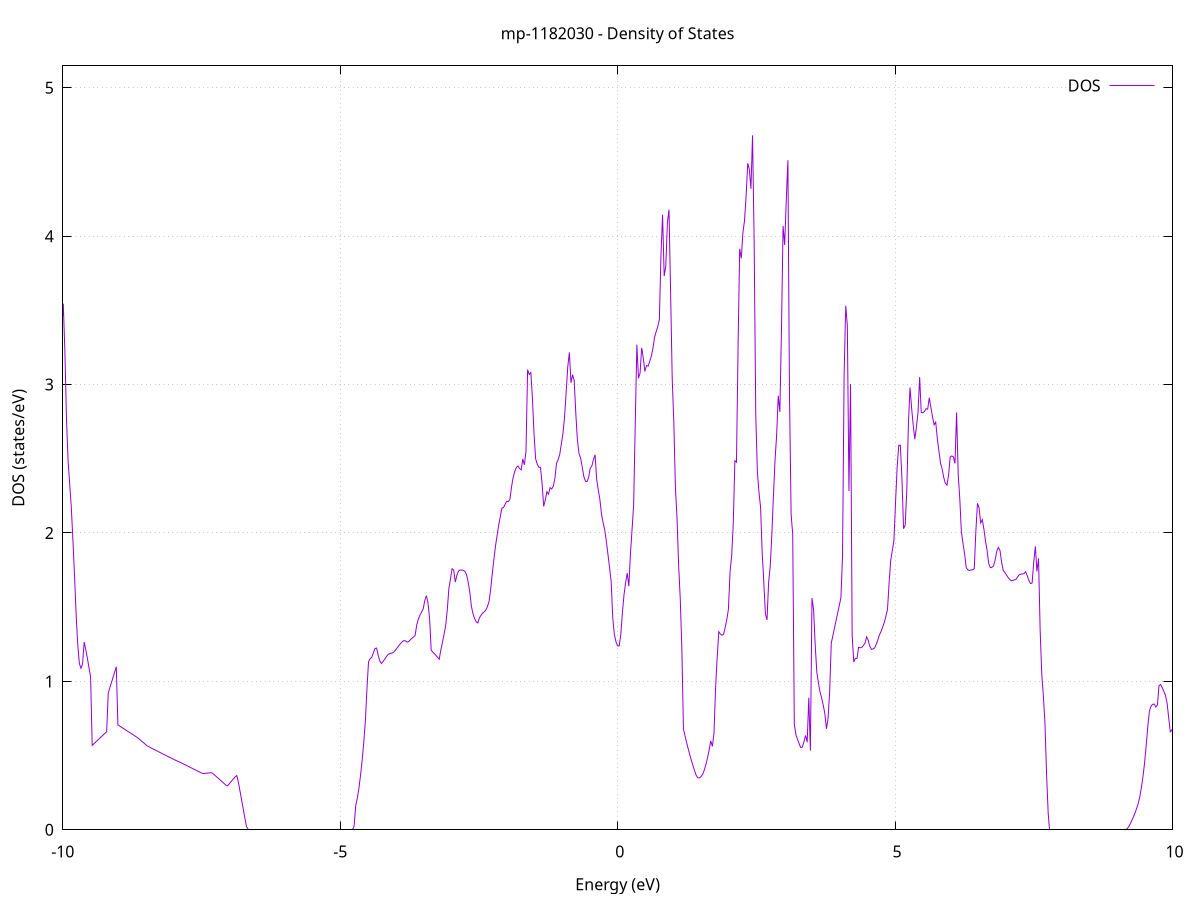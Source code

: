 set title 'mp-1182030 - Density of States'
set xlabel 'Energy (eV)'
set ylabel 'DOS (states/eV)'
set grid
set xrange [-10:10]
set yrange [0:5.148]
set xzeroaxis lt -1
set terminal png size 800,600
set output 'mp-1182030_dos_gnuplot.png'
plot '-' using 1:2 with lines title 'DOS'
-18.186200 0.000000
-18.157200 0.000000
-18.128300 0.000000
-18.099300 0.000000
-18.070400 0.000000
-18.041400 0.000000
-18.012400 0.000000
-17.983500 0.000000
-17.954500 0.000000
-17.925600 0.000000
-17.896600 0.000000
-17.867700 0.000000
-17.838700 0.000000
-17.809700 0.000000
-17.780800 0.000000
-17.751800 0.000000
-17.722900 0.000000
-17.693900 0.000000
-17.665000 0.000000
-17.636000 0.000000
-17.607000 0.000000
-17.578100 0.000000
-17.549100 0.000000
-17.520200 0.000000
-17.491200 0.000000
-17.462300 0.000000
-17.433300 0.000000
-17.404300 0.000000
-17.375400 0.000000
-17.346400 0.000000
-17.317500 0.000000
-17.288500 0.000000
-17.259600 0.000000
-17.230600 0.000000
-17.201600 0.000000
-17.172700 0.000000
-17.143700 0.000000
-17.114800 0.000000
-17.085800 0.000000
-17.056900 0.000000
-17.027900 0.000000
-16.998900 0.000000
-16.970000 0.000000
-16.941000 0.000000
-16.912100 0.000000
-16.883100 0.000000
-16.854200 0.000000
-16.825200 0.000000
-16.796200 0.000000
-16.767300 0.000000
-16.738300 0.000000
-16.709400 0.000000
-16.680400 0.000000
-16.651500 0.000000
-16.622500 0.000000
-16.593500 0.000000
-16.564600 0.000000
-16.535600 0.000000
-16.506700 0.000000
-16.477700 0.000000
-16.448800 0.000000
-16.419800 0.000000
-16.390800 0.000000
-16.361900 0.000000
-16.332900 0.000000
-16.304000 0.000000
-16.275000 0.000000
-16.246100 0.000000
-16.217100 0.000000
-16.188100 0.000000
-16.159200 0.000000
-16.130200 0.000000
-16.101300 0.000000
-16.072300 0.000000
-16.043400 0.000000
-16.014400 0.000000
-15.985400 0.000000
-15.956500 0.000000
-15.927500 0.000000
-15.898600 0.000000
-15.869600 0.000000
-15.840700 0.000000
-15.811700 0.000000
-15.782700 0.000000
-15.753800 0.000000
-15.724800 0.000000
-15.695900 0.000000
-15.666900 0.000000
-15.638000 0.000000
-15.609000 0.000000
-15.580000 0.000000
-15.551100 0.001100
-15.522100 0.118100
-15.493200 0.317700
-15.464200 0.408500
-15.435300 0.462600
-15.406300 0.546600
-15.377300 0.646700
-15.348400 0.767000
-15.319400 0.913800
-15.290500 1.041900
-15.261500 1.033700
-15.232600 1.001000
-15.203600 1.021900
-15.174600 1.044500
-15.145700 1.058400
-15.116700 1.053900
-15.087800 1.046100
-15.058800 1.047800
-15.029900 1.049300
-15.000900 1.054100
-14.971900 1.059000
-14.943000 1.063100
-14.914000 1.066500
-14.885100 1.066400
-14.856100 1.059200
-14.827200 1.060700
-14.798200 1.070100
-14.769200 1.080400
-14.740300 1.090200
-14.711300 1.092700
-14.682400 1.095000
-14.653400 1.098900
-14.624500 1.102700
-14.595500 1.105900
-14.566500 1.107500
-14.537600 1.105100
-14.508600 1.103500
-14.479700 1.108200
-14.450700 1.114800
-14.421800 1.122600
-14.392800 1.130900
-14.363800 1.139600
-14.334900 1.149100
-14.305900 1.457400
-14.277000 1.517400
-14.248000 1.445100
-14.219100 1.435000
-14.190100 1.438800
-14.161100 1.459200
-14.132200 1.565300
-14.103200 1.306200
-14.074300 1.106800
-14.045300 1.043100
-14.016400 0.981400
-13.987400 0.921800
-13.958400 0.845400
-13.929500 0.808900
-13.900500 0.770200
-13.871600 0.736400
-13.842600 0.758100
-13.813700 1.172000
-13.784700 1.179200
-13.755700 1.224800
-13.726800 1.325600
-13.697800 1.481700
-13.668900 1.739500
-13.639900 1.491900
-13.611000 1.514600
-13.582000 1.535800
-13.553000 1.551200
-13.524100 1.539200
-13.495100 1.581600
-13.466200 1.616700
-13.437200 1.654900
-13.408300 1.750000
-13.379300 1.729900
-13.350300 1.758700
-13.321400 2.142200
-13.292400 2.328500
-13.263500 2.337400
-13.234500 2.143800
-13.205600 2.199600
-13.176600 2.296600
-13.147600 2.245400
-13.118700 1.784900
-13.089700 1.691800
-13.060800 1.620400
-13.031800 1.568900
-13.002900 1.397600
-12.973900 1.339500
-12.944900 1.281300
-12.916000 1.223000
-12.887000 1.193300
-12.858100 1.216400
-12.829100 1.265500
-12.800200 1.316300
-12.771200 1.377200
-12.742200 1.247300
-12.713300 1.188300
-12.684300 1.129200
-12.655400 1.070000
-12.626400 1.010800
-12.597500 0.967100
-12.568500 0.982500
-12.539500 1.059800
-12.510600 1.118400
-12.481600 1.237600
-12.452700 1.133400
-12.423700 1.029200
-12.394800 0.925000
-12.365800 0.833800
-12.336800 1.278500
-12.307900 0.986300
-12.278900 0.252600
-12.250000 0.000000
-12.221000 0.000000
-12.192100 0.000000
-12.163100 0.000000
-12.134100 0.000000
-12.105200 0.000000
-12.076200 0.000000
-12.047300 0.000000
-12.018300 0.000000
-11.989400 0.000000
-11.960400 0.000000
-11.931400 0.000000
-11.902500 0.000000
-11.873500 0.000000
-11.844600 0.000000
-11.815600 0.000000
-11.786700 0.000000
-11.757700 0.000000
-11.728700 0.000000
-11.699800 0.000000
-11.670800 0.000000
-11.641900 0.000000
-11.612900 0.000000
-11.584000 0.000000
-11.555000 0.000000
-11.526000 0.000000
-11.497100 0.000000
-11.468100 0.000000
-11.439200 0.000000
-11.410200 0.000000
-11.381300 0.000000
-11.352300 0.000000
-11.323300 0.000000
-11.294400 0.000000
-11.265400 0.000000
-11.236500 0.000000
-11.207500 0.215400
-11.178600 0.259600
-11.149600 0.340700
-11.120600 0.462600
-11.091700 0.913700
-11.062700 0.756200
-11.033800 0.964000
-11.004800 1.063400
-10.975900 1.008600
-10.946900 1.044600
-10.917900 1.119000
-10.889000 0.930100
-10.860000 0.973400
-10.831100 1.016700
-10.802100 1.060000
-10.773200 1.215400
-10.744200 1.232800
-10.715200 1.256300
-10.686300 1.347900
-10.657300 1.261800
-10.628400 1.233000
-10.599400 1.245200
-10.570500 1.263900
-10.541500 1.288000
-10.512500 1.314400
-10.483600 1.339200
-10.454600 1.396800
-10.425700 1.459900
-10.396700 1.512600
-10.367800 1.574400
-10.338800 1.609900
-10.309800 1.640400
-10.280900 1.679700
-10.251900 1.725600
-10.223000 1.780400
-10.194000 1.838400
-10.165100 1.893900
-10.136100 1.950100
-10.107100 2.161800
-10.078200 2.492300
-10.049200 2.901200
-10.020300 3.270600
-9.991300 3.546100
-9.962400 3.226000
-9.933400 2.767400
-9.904400 2.485200
-9.875500 2.327700
-9.846500 2.172200
-9.817600 1.951300
-9.788600 1.714200
-9.759700 1.451000
-9.730700 1.248500
-9.701700 1.121200
-9.672800 1.088400
-9.643800 1.117700
-9.614900 1.265200
-9.585900 1.215700
-9.557000 1.156000
-9.528000 1.092500
-9.499000 1.028900
-9.470100 0.569000
-9.441100 0.579100
-9.412200 0.589300
-9.383200 0.599500
-9.354300 0.609700
-9.325300 0.619800
-9.296300 0.630000
-9.267400 0.640200
-9.238400 0.650400
-9.209500 0.660500
-9.180500 0.921300
-9.151600 0.957000
-9.122600 0.992700
-9.093600 1.028400
-9.064700 1.063500
-9.035700 1.098300
-9.006800 0.706800
-8.977800 0.699800
-8.948900 0.692800
-8.919900 0.685700
-8.890900 0.678700
-8.862000 0.671700
-8.833000 0.664600
-8.804100 0.657600
-8.775100 0.650600
-8.746200 0.643500
-8.717200 0.636500
-8.688200 0.629500
-8.659300 0.622400
-8.630300 0.614200
-8.601400 0.604900
-8.572400 0.595600
-8.543500 0.586300
-8.514500 0.577000
-8.485500 0.567400
-8.456600 0.560700
-8.427600 0.555200
-8.398700 0.549700
-8.369700 0.544100
-8.340800 0.538600
-8.311800 0.533100
-8.282800 0.527600
-8.253900 0.522100
-8.224900 0.516600
-8.196000 0.511100
-8.167000 0.505600
-8.138100 0.500100
-8.109100 0.494600
-8.080100 0.489100
-8.051200 0.483600
-8.022200 0.478400
-7.993300 0.473200
-7.964300 0.468000
-7.935400 0.462900
-7.906400 0.458200
-7.877400 0.453500
-7.848500 0.448100
-7.819500 0.442600
-7.790600 0.437200
-7.761600 0.431800
-7.732700 0.426300
-7.703700 0.420900
-7.674700 0.415400
-7.645800 0.410000
-7.616800 0.404500
-7.587900 0.399100
-7.558900 0.393600
-7.530000 0.388200
-7.501000 0.382800
-7.472000 0.378800
-7.443100 0.379900
-7.414100 0.381000
-7.385200 0.382200
-7.356200 0.383300
-7.327300 0.384400
-7.298300 0.380400
-7.269300 0.370800
-7.240400 0.361100
-7.211400 0.351500
-7.182500 0.341900
-7.153500 0.332200
-7.124600 0.322600
-7.095600 0.312900
-7.066600 0.303300
-7.037700 0.295600
-7.008700 0.305500
-6.979800 0.318400
-6.950800 0.331300
-6.921900 0.344200
-6.892900 0.357100
-6.863900 0.365600
-6.835000 0.319900
-6.806000 0.260200
-6.777100 0.200500
-6.748100 0.140800
-6.719200 0.081100
-6.690200 0.021300
-6.661200 0.000000
-6.632300 0.000000
-6.603300 0.000000
-6.574400 0.000000
-6.545400 0.000000
-6.516500 0.000000
-6.487500 0.000000
-6.458500 0.000000
-6.429600 0.000000
-6.400600 0.000000
-6.371700 0.000000
-6.342700 0.000000
-6.313800 0.000000
-6.284800 0.000000
-6.255800 0.000000
-6.226900 0.000000
-6.197900 0.000000
-6.169000 0.000000
-6.140000 0.000000
-6.111100 0.000000
-6.082100 0.000000
-6.053100 0.000000
-6.024200 0.000000
-5.995200 0.000000
-5.966300 0.000000
-5.937300 0.000000
-5.908400 0.000000
-5.879400 0.000000
-5.850400 0.000000
-5.821500 0.000000
-5.792500 0.000000
-5.763600 0.000000
-5.734600 0.000000
-5.705700 0.000000
-5.676700 0.000000
-5.647700 0.000000
-5.618800 0.000000
-5.589800 0.000000
-5.560900 0.000000
-5.531900 0.000000
-5.503000 0.000000
-5.474000 0.000000
-5.445000 0.000000
-5.416100 0.000000
-5.387100 0.000000
-5.358200 0.000000
-5.329200 0.000000
-5.300300 0.000000
-5.271300 0.000000
-5.242300 0.000000
-5.213400 0.000000
-5.184400 0.000000
-5.155500 0.000000
-5.126500 0.000000
-5.097600 0.000000
-5.068600 0.000000
-5.039600 0.000000
-5.010700 0.000000
-4.981700 0.000000
-4.952800 0.000000
-4.923800 0.000000
-4.894900 0.000000
-4.865900 0.000000
-4.836900 0.000000
-4.808000 0.000000
-4.779000 0.000000
-4.750100 0.023200
-4.721100 0.160700
-4.692200 0.212200
-4.663200 0.279400
-4.634200 0.366700
-4.605300 0.465100
-4.576300 0.586700
-4.547400 0.729700
-4.518400 0.949400
-4.489500 1.132100
-4.460500 1.154100
-4.431500 1.162400
-4.402600 1.193000
-4.373600 1.221700
-4.344700 1.224600
-4.315700 1.176100
-4.286800 1.138500
-4.257800 1.120400
-4.228800 1.133500
-4.199900 1.148200
-4.170900 1.165000
-4.142000 1.179800
-4.113000 1.186500
-4.084100 1.190400
-4.055100 1.192100
-4.026100 1.201000
-3.997200 1.214800
-3.968200 1.228800
-3.939300 1.242700
-3.910300 1.256100
-3.881400 1.267300
-3.852400 1.274900
-3.823400 1.273400
-3.794500 1.264500
-3.765500 1.268700
-3.736600 1.280900
-3.707600 1.289900
-3.678700 1.300000
-3.649700 1.310200
-3.620700 1.381300
-3.591800 1.420300
-3.562800 1.447200
-3.533900 1.467100
-3.504900 1.488600
-3.476000 1.544100
-3.447000 1.577700
-3.418000 1.528400
-3.389100 1.423200
-3.360100 1.210000
-3.331200 1.197700
-3.302200 1.186000
-3.273300 1.174500
-3.244300 1.162400
-3.215300 1.149600
-3.186400 1.212600
-3.157400 1.263400
-3.128500 1.316600
-3.099500 1.376700
-3.070600 1.480700
-3.041600 1.627000
-3.012600 1.690600
-2.983700 1.759400
-2.954700 1.749900
-2.925800 1.668600
-2.896800 1.716500
-2.867900 1.742600
-2.838900 1.750800
-2.809900 1.750500
-2.781000 1.747600
-2.752000 1.742000
-2.723100 1.718800
-2.694100 1.670500
-2.665200 1.602700
-2.636200 1.506900
-2.607200 1.456300
-2.578300 1.423900
-2.549300 1.401400
-2.520400 1.393700
-2.491400 1.427800
-2.462500 1.445500
-2.433500 1.459900
-2.404500 1.468200
-2.375600 1.480900
-2.346600 1.504000
-2.317700 1.537800
-2.288700 1.620600
-2.259800 1.724200
-2.230800 1.821200
-2.201800 1.910900
-2.172900 1.982900
-2.143900 2.053500
-2.115000 2.110200
-2.086000 2.167800
-2.057100 2.171000
-2.028100 2.194600
-1.999100 2.213500
-1.970200 2.211400
-1.941200 2.228000
-1.912300 2.311300
-1.883300 2.374300
-1.854400 2.415300
-1.825400 2.441500
-1.796400 2.451400
-1.767500 2.434400
-1.738500 2.425700
-1.709600 2.499200
-1.680600 2.459500
-1.651700 2.552400
-1.622700 3.100900
-1.593700 3.068400
-1.564800 3.081300
-1.535800 2.909600
-1.506900 2.667500
-1.477900 2.499500
-1.449000 2.463200
-1.420000 2.443000
-1.391000 2.442900
-1.362100 2.335800
-1.333100 2.178900
-1.304200 2.221600
-1.275200 2.278200
-1.246300 2.262000
-1.217300 2.305600
-1.188300 2.296800
-1.159400 2.316200
-1.130400 2.368900
-1.101500 2.469700
-1.072500 2.494800
-1.043600 2.529600
-1.014600 2.600300
-0.985600 2.671400
-0.956700 2.783100
-0.927700 2.950500
-0.898800 3.120800
-0.869800 3.217400
-0.840900 3.012200
-0.811900 3.066600
-0.782900 3.026300
-0.754000 2.807000
-0.725000 2.623600
-0.696100 2.535900
-0.667100 2.504800
-0.638200 2.445500
-0.609200 2.380100
-0.580200 2.348300
-0.551300 2.347000
-0.522300 2.375500
-0.493400 2.437400
-0.464400 2.451900
-0.435500 2.495700
-0.406500 2.527100
-0.377500 2.359700
-0.348600 2.288800
-0.319600 2.224400
-0.290700 2.126800
-0.261700 2.069300
-0.232800 2.020500
-0.203800 1.944800
-0.174800 1.856700
-0.145900 1.767100
-0.116900 1.672500
-0.088000 1.427000
-0.059000 1.315600
-0.030100 1.267100
-0.001100 1.240200
0.027900 1.238800
0.056800 1.315500
0.085800 1.464000
0.114700 1.582900
0.143700 1.665800
0.172600 1.729600
0.201600 1.641200
0.230600 1.859500
0.259500 2.021800
0.288500 2.190000
0.317400 2.741800
0.346400 3.269000
0.375300 3.042800
0.404300 3.078500
0.433300 3.248700
0.462200 3.179300
0.491200 3.089000
0.520100 3.128300
0.549100 3.124900
0.578000 3.156600
0.607000 3.191700
0.636000 3.244700
0.664900 3.317400
0.693900 3.356100
0.722800 3.390500
0.751800 3.439500
0.780700 3.868200
0.809700 4.144900
0.838700 3.731000
0.867600 3.798100
0.896600 4.089900
0.925500 4.178900
0.954500 3.619700
0.983400 3.042800
1.012400 2.746500
1.041400 2.303700
1.070300 2.102000
1.099300 1.780800
1.128200 1.559400
1.157200 1.222700
1.186100 0.678900
1.215100 0.631600
1.244100 0.586600
1.273000 0.543900
1.302000 0.503400
1.330900 0.465200
1.359900 0.429300
1.388800 0.395700
1.417800 0.365000
1.446800 0.350300
1.475700 0.349500
1.504700 0.358900
1.533600 0.375300
1.562600 0.403700
1.591500 0.441100
1.620500 0.486400
1.649500 0.537600
1.678400 0.599400
1.707400 0.562100
1.736300 0.649700
1.765300 0.958900
1.794200 1.164200
1.823200 1.334800
1.852200 1.319000
1.881100 1.310800
1.910100 1.318000
1.939000 1.365500
1.968000 1.418600
1.996900 1.488100
2.025900 1.738200
2.054900 1.846400
2.083800 2.065700
2.112800 2.487000
2.141700 2.477700
2.170700 3.266000
2.199600 3.915500
2.228600 3.850900
2.257600 4.024200
2.286500 4.105000
2.315500 4.270500
2.344400 4.492200
2.373400 4.450200
2.402300 4.319300
2.431300 4.680000
2.460300 3.958500
2.489200 2.796400
2.518200 2.414500
2.547100 2.273800
2.576100 2.173500
2.605000 1.869000
2.634000 1.668900
2.663000 1.455000
2.691900 1.414400
2.720900 1.666000
2.749800 1.774400
2.778800 1.987800
2.807700 2.248500
2.836700 2.491400
2.865700 2.661000
2.894600 2.924900
2.923600 2.815100
2.952500 3.367300
2.981500 4.069600
3.010400 3.941300
3.039400 4.246400
3.068400 4.512000
3.097300 2.928700
3.126300 2.125800
3.155200 1.992100
3.184200 0.710700
3.213100 0.640400
3.242100 0.610000
3.271100 0.579600
3.300000 0.553800
3.329000 0.557700
3.357900 0.593700
3.386900 0.635800
3.415800 0.590200
3.444800 0.889600
3.473800 0.533600
3.502700 1.561400
3.531700 1.482500
3.560600 1.244600
3.589600 1.062100
3.618500 0.990200
3.647500 0.928600
3.676500 0.888000
3.705400 0.840300
3.734400 0.782500
3.763300 0.680400
3.792300 0.749800
3.821200 0.933200
3.850200 1.257300
3.879200 1.308400
3.908100 1.359500
3.937100 1.410500
3.966000 1.461500
3.995000 1.512600
4.023900 1.563600
4.052900 1.843300
4.081900 3.073100
4.110800 3.531400
4.139800 3.397400
4.168700 2.283100
4.197700 3.004500
4.226600 1.309000
4.255600 1.130400
4.284600 1.154100
4.313500 1.155000
4.342500 1.229500
4.371400 1.226600
4.400400 1.229900
4.429300 1.241600
4.458300 1.257800
4.487300 1.299900
4.516200 1.276900
4.545200 1.235900
4.574100 1.216200
4.603100 1.218400
4.632000 1.226100
4.661000 1.250600
4.690000 1.280200
4.718900 1.314000
4.747900 1.337000
4.776800 1.366000
4.805800 1.397500
4.834700 1.439000
4.863700 1.485400
4.892700 1.664600
4.921600 1.815700
4.950600 1.882100
4.979500 1.952200
5.008500 2.206500
5.037400 2.443000
5.066400 2.591800
5.095400 2.591400
5.124300 2.361000
5.153300 2.028800
5.182200 2.053000
5.211200 2.285500
5.240100 2.732300
5.269100 2.980300
5.298100 2.842900
5.327000 2.725700
5.356000 2.631800
5.384900 2.714800
5.413900 2.813500
5.442800 3.050700
5.471800 2.812400
5.500800 2.810500
5.529700 2.818300
5.558700 2.837800
5.587600 2.834400
5.616600 2.911400
5.645500 2.847200
5.674500 2.782800
5.703500 2.729100
5.732400 2.747200
5.761400 2.637000
5.790300 2.551300
5.819300 2.470800
5.848200 2.432100
5.877200 2.374100
5.906200 2.334700
5.935100 2.322700
5.964100 2.388600
5.993000 2.512400
6.022000 2.519100
6.050900 2.513500
6.079900 2.468500
6.108900 2.812700
6.137800 2.394100
6.166800 2.227400
6.195700 2.004200
6.224700 1.929100
6.253600 1.857400
6.282600 1.766200
6.311600 1.752000
6.340500 1.747400
6.369500 1.750900
6.398400 1.752700
6.427400 1.758500
6.456300 2.014800
6.485300 2.200400
6.514300 2.169200
6.543200 2.067800
6.572200 2.090000
6.601100 2.025900
6.630100 1.945700
6.659000 1.880700
6.688000 1.793400
6.717000 1.766000
6.745900 1.769100
6.774900 1.778100
6.803800 1.819100
6.832800 1.877100
6.861700 1.903200
6.890700 1.882700
6.919700 1.803400
6.948600 1.748200
6.977600 1.734500
7.006500 1.717500
7.035500 1.701000
7.064400 1.687700
7.093400 1.678600
7.122400 1.680800
7.151300 1.684300
7.180300 1.687600
7.209200 1.704300
7.238200 1.718900
7.267100 1.723000
7.296100 1.723800
7.325100 1.727300
7.354000 1.739300
7.383000 1.710800
7.411900 1.680400
7.440900 1.659100
7.469800 1.662800
7.498800 1.802000
7.527800 1.910400
7.556700 1.741200
7.585700 1.829200
7.614600 1.345500
7.643600 1.048800
7.672500 0.901500
7.701500 0.720300
7.730500 0.373900
7.759400 0.112800
7.788400 0.000000
7.817300 0.000000
7.846300 0.000000
7.875200 0.000000
7.904200 0.000000
7.933200 0.000000
7.962100 0.000000
7.991100 0.000000
8.020000 0.000000
8.049000 0.000000
8.077900 0.000000
8.106900 0.000000
8.135900 0.000000
8.164800 0.000000
8.193800 0.000000
8.222700 0.000000
8.251700 0.000000
8.280600 0.000000
8.309600 0.000000
8.338600 0.000000
8.367500 0.000000
8.396500 0.000000
8.425400 0.000000
8.454400 0.000000
8.483300 0.000000
8.512300 0.000000
8.541300 0.000000
8.570200 0.000000
8.599200 0.000000
8.628100 0.000000
8.657100 0.000000
8.686000 0.000000
8.715000 0.000000
8.744000 0.000000
8.772900 0.000000
8.801900 0.000000
8.830800 0.000000
8.859800 0.000000
8.888700 0.000000
8.917700 0.000000
8.946700 0.000000
8.975600 0.000000
9.004600 0.000000
9.033500 0.000000
9.062500 0.000000
9.091400 0.000000
9.120400 0.000000
9.149400 0.000300
9.178300 0.005900
9.207300 0.018600
9.236200 0.038200
9.265200 0.060800
9.294100 0.085000
9.323100 0.112100
9.352100 0.142100
9.381000 0.175600
9.410000 0.220400
9.438900 0.283400
9.467900 0.358300
9.496800 0.451400
9.525800 0.569000
9.554800 0.696900
9.583700 0.798600
9.612700 0.833400
9.641600 0.845700
9.670600 0.846800
9.699500 0.827100
9.728500 0.840800
9.757500 0.972900
9.786400 0.978800
9.815400 0.957500
9.844300 0.932400
9.873300 0.905600
9.902200 0.854700
9.931200 0.755700
9.960200 0.660200
9.989100 0.672100
10.018100 0.691400
10.047000 0.719100
10.076000 0.746500
10.104900 0.790400
10.133900 0.919400
10.162900 0.934700
10.191800 0.937200
10.220800 0.924800
10.249700 0.902200
10.278700 0.880800
10.307600 0.801100
10.336600 0.800300
10.365600 0.799600
10.394500 0.799200
10.423500 0.794100
10.452400 0.784700
10.481400 0.788300
10.510300 0.791400
10.539300 0.795800
10.568300 0.800700
10.597200 0.813000
10.626200 0.830800
10.655100 0.851900
10.684100 0.875800
10.713000 0.904400
10.742000 0.931400
10.771000 0.954200
10.799900 0.972700
10.828900 0.983400
10.857800 1.007100
10.886800 1.034000
10.915700 1.041900
10.944700 1.044800
10.973700 1.045900
11.002600 1.049700
11.031600 1.057800
11.060500 1.070400
11.089500 1.087500
11.118400 1.110400
11.147400 1.140900
11.176400 1.178100
11.205300 1.228200
11.234300 1.299800
11.263200 1.427200
11.292200 1.521600
11.321100 1.524800
11.350100 1.601200
11.379100 1.678000
11.408000 1.745700
11.437000 1.881800
11.465900 1.654600
11.494900 1.621500
11.523800 1.697700
11.552800 1.700800
11.581800 1.746200
11.610700 1.800000
11.639700 1.920100
11.668600 1.928800
11.697600 1.918000
11.726500 2.047500
11.755500 2.327700
11.784500 2.455100
11.813400 3.430400
11.842400 3.010200
11.871300 2.971600
11.900300 2.877600
11.929200 2.828000
11.958200 2.780800
11.987200 2.745200
12.016100 2.915200
12.045100 3.111700
12.074000 3.417900
12.103000 3.998800
12.131900 4.200500
12.160900 3.897400
12.189900 3.162200
12.218800 2.789200
12.247800 2.516500
12.276700 2.332000
12.305700 2.118700
12.334600 2.071200
12.363600 2.068300
12.392600 2.200500
12.421500 2.362300
12.450500 2.425300
12.479400 2.398400
12.508400 2.862000
12.537300 2.027800
12.566300 2.052900
12.595300 2.142600
12.624200 2.239000
12.653200 2.796400
12.682100 3.476900
12.711100 3.531200
12.740000 3.399500
12.769000 3.094900
12.798000 2.740600
12.826900 2.496300
12.855900 2.279800
12.884800 2.068100
12.913800 2.066800
12.942700 2.175300
12.971700 2.430600
13.000700 2.704400
13.029600 2.686900
13.058600 2.781900
13.087500 2.969500
13.116500 2.621200
13.145400 2.262400
13.174400 2.126100
13.203400 1.880600
13.232300 1.823000
13.261300 1.770400
13.290200 1.746800
13.319200 1.720300
13.348100 1.693800
13.377100 1.672000
13.406100 1.655400
13.435000 1.639100
13.464000 1.612300
13.492900 1.645100
13.521900 1.634300
13.550800 1.623200
13.579800 1.515800
13.608800 1.555900
13.637700 1.606200
13.666700 1.625900
13.695600 1.675700
13.724600 1.687900
13.753500 1.627000
13.782500 1.706800
13.811500 1.773300
13.840400 1.757700
13.869400 1.721000
13.898300 1.680400
13.927300 1.641200
13.956200 1.598300
13.985200 1.470500
14.014200 1.264800
14.043100 1.216100
14.072100 1.114500
14.101000 0.981800
14.130000 0.788000
14.158900 0.643400
14.187900 0.525100
14.216900 0.431200
14.245800 0.361100
14.274800 0.379100
14.303700 0.380500
14.332700 0.370800
14.361600 0.351700
14.390600 0.329500
14.419600 0.308800
14.448500 0.312100
14.477500 0.347800
14.506400 0.373600
14.535400 0.411200
14.564300 0.450900
14.593300 0.491200
14.622300 0.543800
14.651200 0.600100
14.680200 0.656000
14.709100 0.763500
14.738100 0.883600
14.767000 1.039100
14.796000 1.269700
14.825000 1.511000
14.853900 1.852800
14.882900 2.136900
14.911800 2.361700
14.940800 2.558300
14.969700 2.638300
14.998700 2.516900
15.027700 2.382900
15.056600 2.054200
15.085600 1.796300
15.114500 1.635900
15.143500 1.562500
15.172400 1.516000
15.201400 1.506900
15.230400 1.520900
15.259300 1.546900
15.288300 1.622600
15.317200 1.768600
15.346200 1.764900
15.375100 1.792500
15.404100 1.835400
15.433100 1.895400
15.462000 1.957600
15.491000 2.052300
15.519900 2.194600
15.548900 2.303100
15.577800 2.390900
15.606800 2.445200
15.635800 2.443300
15.664700 2.388500
15.693700 2.289700
15.722600 2.153100
15.751600 1.938500
15.780500 1.782600
15.809500 1.717600
15.838500 1.661800
15.867400 1.604200
15.896400 1.582600
15.925300 1.599000
15.954300 1.631500
15.983200 1.678100
16.012200 1.830100
16.041200 2.000000
16.070100 2.100600
16.099100 2.397500
16.128000 2.603800
16.157000 2.396200
16.185900 2.422300
16.214900 2.443600
16.243900 2.495300
16.272800 2.577500
16.301800 2.674500
16.330700 2.797500
16.359700 2.940900
16.388600 3.054500
16.417600 3.192900
16.446600 3.297500
16.475500 3.409000
16.504500 3.344700
16.533400 3.210500
16.562400 3.105600
16.591300 2.858000
16.620300 2.855800
16.649300 2.774900
16.678200 2.725000
16.707200 2.815300
16.736100 3.148200
16.765100 3.450300
16.794000 3.643300
16.823000 3.703500
16.852000 3.813600
16.880900 3.942600
16.909900 4.017800
16.938800 4.081500
16.967800 4.039200
16.996700 3.762800
17.025700 3.601100
17.054700 3.549100
17.083600 3.502700
17.112600 3.530700
17.141500 3.634400
17.170500 3.436300
17.199400 3.230600
17.228400 3.535900
17.257400 3.155300
17.286300 3.897800
17.315300 2.904200
17.344200 2.796800
17.373200 2.689900
17.402100 2.494500
17.431100 2.357600
17.460100 2.265800
17.489000 2.175300
17.518000 2.081700
17.546900 2.035400
17.575900 2.044700
17.604800 2.067800
17.633800 2.095600
17.662800 1.851200
17.691700 1.729700
17.720700 1.762700
17.749600 1.819800
17.778600 2.820000
17.807500 2.170600
17.836500 1.802800
17.865500 1.800100
17.894400 1.785500
17.923400 1.770200
17.952300 1.784800
17.981300 1.792900
18.010200 1.808300
18.039200 1.852400
18.068200 1.890000
18.097100 1.884600
18.126100 1.887200
18.155000 1.939600
18.184000 1.960700
18.212900 1.915500
18.241900 1.849100
18.270900 1.803200
18.299800 1.816300
18.328800 1.830900
18.357700 1.845000
18.386700 1.855100
18.415600 2.111700
18.444600 2.067700
18.473600 1.822700
18.502500 1.713500
18.531500 1.625700
18.560400 1.580300
18.589400 2.526400
18.618300 2.597600
18.647300 2.973600
18.676300 2.739100
18.705200 2.634100
18.734200 2.617900
18.763100 2.512100
18.792100 2.357400
18.821000 2.210200
18.850000 2.144600
18.879000 2.126400
18.907900 2.041400
18.936900 1.991600
18.965800 2.081200
18.994800 1.863000
19.023700 1.789000
19.052700 1.737700
19.081700 1.722800
19.110600 1.709600
19.139600 1.693800
19.168500 1.704300
19.197500 1.728100
19.226400 1.750900
19.255400 1.792300
19.284400 1.846300
19.313300 1.906700
19.342300 2.022200
19.371200 2.183000
19.400200 2.458200
19.429100 2.709500
19.458100 2.912500
19.487100 3.070700
19.516000 2.912600
19.545000 2.443900
19.573900 2.190100
19.602900 2.031700
19.631800 2.027300
19.660800 1.955900
19.689800 1.772500
19.718700 1.718600
19.747700 1.668700
19.776600 1.645700
19.805600 1.646000
19.834500 1.618900
19.863500 1.605300
19.892500 1.601700
19.921400 1.612500
19.950400 1.632700
19.979300 1.735500
20.008300 1.800600
20.037200 1.886200
20.066200 1.929300
20.095200 1.968000
20.124100 2.000500
20.153100 1.993800
20.182000 2.033700
20.211000 2.107700
20.239900 2.278200
20.268900 2.436700
20.297900 2.473900
20.326800 2.449800
20.355800 2.457300
20.384700 2.509300
20.413700 2.685200
20.442600 3.663300
20.471600 3.028800
20.500600 2.924400
20.529500 2.937900
20.558500 2.968900
20.587400 3.337900
20.616400 3.198000
20.645300 2.761100
20.674300 2.603400
20.703300 2.573200
20.732200 2.426800
20.761200 2.319400
20.790100 2.372900
20.819100 2.441600
20.848000 2.395300
20.877000 2.447400
20.906000 2.517800
20.934900 2.530100
20.963900 2.872600
20.992800 3.427200
21.021800 4.377200
21.050700 3.287000
21.079700 2.896200
21.108700 2.835400
21.137600 2.845600
21.166600 2.930200
21.195500 2.953900
21.224500 2.851400
21.253400 2.734300
21.282400 2.765400
21.311400 2.774900
21.340300 2.780200
21.369300 2.889700
21.398200 2.976800
21.427200 3.277700
21.456100 3.056500
21.485100 2.938900
21.514100 2.870500
21.543000 2.801200
21.572000 2.612500
21.600900 2.486700
21.629900 2.384900
21.658800 2.394800
21.687800 2.247600
21.716800 2.246700
21.745700 2.277400
21.774700 2.308100
21.803600 2.444200
21.832600 2.687200
21.861500 2.823700
21.890500 2.801100
21.919500 2.703400
21.948400 2.608000
21.977400 2.531000
22.006300 2.488500
22.035300 2.335000
22.064200 2.146000
22.093200 2.035100
22.122200 2.007000
22.151100 1.996500
22.180100 2.000400
22.209000 2.009700
22.238000 2.018000
22.266900 2.059100
22.295900 2.113100
22.324900 2.174500
22.353800 2.262900
22.382800 2.339800
22.411700 2.424900
22.440700 2.502700
22.469600 2.595600
22.498600 2.667000
22.527600 2.716700
22.556500 2.681200
22.585500 2.702900
22.614400 2.755700
22.643400 2.824400
22.672300 2.712500
22.701300 2.548200
22.730300 2.383900
22.759200 2.322400
22.788200 2.206500
22.817100 2.124300
22.846100 2.041800
22.875000 1.959300
22.904000 1.925700
22.933000 1.919900
22.961900 2.015600
22.990900 2.116500
23.019800 2.205500
23.048800 2.123400
23.077700 1.969300
23.106700 1.814200
23.135700 1.840600
23.164600 1.870800
23.193600 1.789700
23.222500 1.754900
23.251500 1.715400
23.280400 1.726600
23.309400 1.764700
23.338400 1.819800
23.367300 1.894400
23.396300 1.987600
23.425200 2.149700
23.454200 2.159800
23.483100 2.368400
23.512100 2.305600
23.541100 2.073100
23.570000 1.964100
23.599000 1.917700
23.627900 1.902100
23.656900 1.970000
23.685800 1.973400
23.714800 1.999500
23.743800 2.047600
23.772700 2.057400
23.801700 2.117400
23.830600 2.388400
23.859600 2.530100
23.888500 2.730800
23.917500 2.971400
23.946500 3.243500
23.975400 3.311600
24.004400 3.363700
24.033300 3.489200
24.062300 3.518800
24.091200 3.522800
24.120200 3.421400
24.149200 3.412300
24.178100 3.378000
24.207100 3.369600
24.236000 3.465400
24.265000 3.639300
24.293900 3.692500
24.322900 3.714600
24.351900 3.391000
24.380800 3.241100
24.409800 3.146500
24.438700 2.954600
24.467700 2.959100
24.496600 2.855600
24.525600 2.896600
24.554600 3.205100
24.583500 3.112600
24.612500 3.057100
24.641400 3.751600
24.670400 3.339800
24.699300 2.979400
24.728300 3.166900
24.757300 3.541300
24.786200 3.782000
24.815200 3.941700
24.844100 3.692400
24.873100 3.528100
24.902000 3.373300
24.931000 3.214500
24.960000 3.218000
24.988900 2.899200
25.017900 2.466900
25.046800 2.245200
25.075800 2.258500
25.104700 2.262500
25.133700 2.284400
25.162700 2.233600
25.191600 2.125900
25.220600 2.128800
25.249500 2.159700
25.278500 2.156000
25.307400 2.094300
25.336400 2.071200
25.365400 2.140600
25.394300 2.185400
25.423300 2.172300
25.452200 2.174600
25.481200 2.168000
25.510100 2.135000
25.539100 2.107400
25.568100 2.110600
25.597000 2.102800
25.626000 2.339100
25.654900 2.112600
25.683900 2.123300
25.712800 2.132400
25.741800 2.157200
25.770800 2.208100
25.799700 2.249900
25.828700 2.224900
25.857600 2.206300
25.886600 2.192200
25.915500 2.175000
25.944500 2.122200
25.973500 2.108800
26.002400 2.060100
26.031400 2.034600
26.060300 2.012500
26.089300 2.014100
26.118200 2.022200
26.147200 2.109300
26.176200 2.066400
26.205100 2.095700
26.234100 2.125500
26.263000 2.033000
26.292000 2.050800
26.320900 2.138400
26.349900 2.234100
26.378900 2.249200
26.407800 2.320200
26.436800 2.295000
26.465700 2.256200
26.494700 2.057600
26.523600 2.123700
26.552600 2.124700
26.581600 2.132700
26.610500 2.139500
26.639500 2.186200
26.668400 2.233200
26.697400 2.389900
26.726300 2.764700
26.755300 3.296300
26.784300 3.797600
26.813200 3.825400
26.842200 3.983700
26.871100 3.903200
26.900100 3.946300
26.929000 3.876600
26.958000 3.759500
26.987000 3.812200
27.015900 3.924800
27.044900 3.610700
27.073800 3.487300
27.102800 3.256600
27.131700 3.194500
27.160700 3.114500
27.189700 2.789200
27.218600 2.793800
27.247600 3.021000
27.276500 3.119900
27.305500 3.165600
27.334400 3.289800
27.363400 3.693300
27.392400 4.057000
27.421300 4.444000
27.450300 4.653300
27.479200 4.499700
27.508200 4.739800
27.537100 4.398200
27.566100 4.420700
27.595100 4.405800
27.624000 4.011400
27.653000 3.946800
27.681900 3.896900
27.710900 3.516600
27.739800 3.361600
27.768800 3.187200
27.797800 3.133600
27.826700 3.098900
27.855700 3.247900
27.884600 3.142500
27.913600 2.964100
27.942500 3.151000
27.971500 3.409100
28.000500 3.195700
28.029400 3.183700
28.058400 3.193800
28.087300 3.300500
28.116300 3.331200
28.145200 3.425300
28.174200 3.192600
28.203200 3.104100
28.232100 3.099000
28.261100 3.083400
28.290000 3.167100
28.319000 3.049300
28.347900 3.133600
28.376900 3.277500
28.405900 3.516900
28.434800 3.393500
28.463800 3.239700
28.492700 2.997300
28.521700 2.999100
28.550600 3.000000
28.579600 2.980600
28.608600 2.953700
28.637500 2.911900
28.666500 2.548000
28.695400 2.452100
28.724400 2.408600
28.753300 2.377300
28.782300 2.371300
28.811300 2.384900
28.840200 2.395300
28.869200 2.419800
28.898100 2.483100
28.927100 2.559600
28.956000 2.587800
28.985000 2.532900
29.014000 2.574200
29.042900 2.641400
29.071900 2.787800
29.100800 2.726200
29.129800 2.598900
29.158700 2.474700
29.187700 2.406300
29.216700 2.320000
29.245600 2.237000
29.274600 2.178300
29.303500 2.121200
29.332500 2.043300
29.361400 1.994600
29.390400 1.963100
29.419400 1.934200
29.448300 1.901100
29.477300 1.921000
29.506200 1.927500
29.535200 1.998000
29.564100 2.038100
29.593100 2.094400
29.622100 2.127100
29.651000 2.389500
29.680000 2.427200
29.708900 2.499900
29.737900 2.634600
29.766800 2.630600
29.795800 2.618900
29.824800 2.560100
29.853700 2.687200
29.882700 2.618500
29.911600 2.652800
29.940600 2.678800
29.969500 2.701200
29.998500 2.707400
30.027500 2.739500
30.056400 2.754600
30.085400 2.800700
30.114300 2.883000
30.143300 2.929200
30.172200 3.238000
30.201200 3.300400
30.230200 3.120300
30.259100 2.918700
30.288100 3.087500
30.317000 3.307200
30.346000 3.386700
30.374900 3.510100
30.403900 3.567300
30.432900 3.603300
30.461800 3.788200
30.490800 3.743100
30.519700 3.513000
30.548700 3.304500
30.577600 3.233800
30.606600 3.088000
30.635600 2.995100
30.664500 2.965000
30.693500 2.931100
30.722400 3.025800
30.751400 2.962800
30.780300 2.971600
30.809300 3.104400
30.838300 3.000300
30.867200 2.953700
30.896200 2.919500
30.925100 2.871800
30.954100 2.879800
30.983000 2.926000
31.012000 2.963400
31.041000 2.919400
31.069900 2.636900
31.098900 2.599300
31.127800 2.566500
31.156800 2.553200
31.185700 2.506900
31.214700 2.549400
31.243700 2.630800
31.272600 2.827500
31.301600 2.938700
31.330500 2.888800
31.359500 2.907600
31.388400 2.953400
31.417400 3.087100
31.446400 3.168200
31.475300 3.126500
31.504300 3.167900
31.533200 3.137100
31.562200 3.117600
31.591100 3.192600
31.620100 3.079500
31.649100 2.934300
31.678000 2.834200
31.707000 2.744300
31.735900 2.607500
31.764900 2.530600
31.793800 2.430000
31.822800 2.344500
31.851800 2.265200
31.880700 2.231000
31.909700 2.187600
31.938600 2.157700
31.967600 2.155300
31.996500 2.188200
32.025500 2.245100
32.054500 2.308600
32.083400 2.370400
32.112400 2.491300
32.141300 2.794400
32.170300 2.777900
32.199200 2.861200
32.228200 3.040100
32.257200 3.215800
32.286100 3.287800
32.315100 3.292800
32.344000 3.298400
32.373000 3.262100
32.401900 3.205700
32.430900 3.179000
32.459900 3.154200
32.488800 3.115300
32.517800 3.107700
32.546700 3.147500
32.575700 3.212100
32.604600 3.340600
32.633600 3.671700
32.662600 3.640000
32.691500 3.646400
32.720500 3.752400
32.749400 3.237700
32.778400 3.129100
32.807300 3.027500
32.836300 2.979600
32.865300 2.956700
32.894200 2.984900
32.923200 3.035200
32.952100 3.059400
32.981100 3.132800
33.010000 3.155100
33.039000 3.190500
33.068000 3.411500
33.096900 3.512000
33.125900 3.422500
33.154800 3.283500
33.183800 3.388000
33.212700 3.474600
33.241700 3.545100
33.270700 3.589500
33.299600 3.743400
33.328600 3.675000
33.357500 3.678900
33.386500 3.602900
33.415400 3.621100
33.444400 3.421500
33.473400 3.305100
33.502300 3.105700
33.531300 3.083200
33.560200 3.059900
33.589200 3.056600
33.618100 3.178500
33.647100 3.154800
33.676100 3.060000
33.705000 3.021700
33.734000 3.050000
33.762900 3.011000
33.791900 2.943400
33.820800 2.890500
33.849800 2.797800
33.878800 2.762500
33.907700 2.909100
33.936700 2.677300
33.965600 2.662100
33.994600 2.633200
34.023500 2.699400
34.052500 2.720800
34.081500 2.779500
34.110400 2.835000
34.139400 2.938400
34.168300 2.906400
34.197300 2.918800
34.226200 2.857000
34.255200 2.793800
34.284200 2.738000
34.313100 2.705800
34.342100 2.673600
34.371000 2.611400
34.400000 2.625900
34.428900 2.683200
34.457900 2.734000
34.486900 2.803800
34.515800 2.887700
34.544800 2.951300
34.573700 3.155500
34.602700 3.201600
34.631600 3.062800
34.660600 3.027700
34.689600 3.173500
34.718500 3.098300
34.747500 3.035100
34.776400 2.832400
34.805400 2.777700
34.834300 2.747900
34.863300 2.730100
34.892300 2.733100
34.921200 2.778400
34.950200 2.803400
34.979100 2.929600
35.008100 3.157200
35.037000 3.144900
35.066000 3.067200
35.095000 2.970000
35.123900 2.853700
35.152900 2.735200
35.181800 2.641400
35.210800 2.635900
35.239700 2.547500
35.268700 2.434500
35.297700 2.359700
35.326600 2.316600
35.355600 2.063800
35.384500 2.042800
35.413500 1.889600
35.442400 1.704700
35.471400 1.542200
35.500400 1.379000
35.529300 1.282600
35.558300 1.211900
35.587200 1.150900
35.616200 1.084900
35.645100 1.045600
35.674100 1.014700
35.703100 0.991500
35.732000 0.973100
35.761000 0.949600
35.789900 0.918400
35.818900 0.887300
35.847800 0.855100
35.876800 0.829000
35.905800 0.810800
35.934700 0.795900
35.963700 0.790900
35.992600 0.762300
36.021600 0.729900
36.050500 0.703600
36.079500 0.678100
36.108500 0.649700
36.137400 0.621200
36.166400 0.593200
36.195300 0.565400
36.224300 0.538200
36.253200 0.511400
36.282200 0.483400
36.311200 0.462000
36.340100 0.447800
36.369100 0.434400
36.398000 0.420800
36.427000 0.405500
36.455900 0.388100
36.484900 0.370900
36.513900 0.353700
36.542800 0.334500
36.571800 0.315700
36.600700 0.302200
36.629700 0.287300
36.658600 0.272500
36.687600 0.267400
36.716600 0.248300
36.745500 0.220500
36.774500 0.199700
36.803400 0.174900
36.832400 0.150900
36.861300 0.130000
36.890300 0.112400
36.919300 0.097900
36.948200 0.096900
36.977200 0.077200
37.006100 0.034800
37.035100 0.015900
37.064000 0.004300
37.093000 0.000000
37.122000 0.000000
37.150900 0.000000
37.179900 0.000000
37.208800 0.000000
37.237800 0.000000
37.266700 0.000000
37.295700 0.000000
37.324700 0.000000
37.353600 0.000000
37.382600 0.000000
37.411500 0.000000
37.440500 0.000000
37.469400 0.000000
37.498400 0.000000
37.527400 0.000000
37.556300 0.000000
37.585300 0.000000
37.614200 0.000000
37.643200 0.000000
37.672100 0.000000
37.701100 0.000000
37.730100 0.000000
37.759000 0.000000
37.788000 0.000000
37.816900 0.000000
37.845900 0.000000
37.874800 0.000000
37.903800 0.000000
37.932800 0.000000
37.961700 0.000000
37.990700 0.000000
38.019600 0.000000
38.048600 0.000000
38.077500 0.000000
38.106500 0.000000
38.135500 0.000000
38.164400 0.000000
38.193400 0.000000
38.222300 0.000000
38.251300 0.000000
38.280200 0.000000
38.309200 0.000000
38.338200 0.000000
38.367100 0.000000
38.396100 0.000000
38.425000 0.000000
38.454000 0.000000
38.482900 0.000000
38.511900 0.000000
38.540900 0.000000
38.569800 0.000000
38.598800 0.000000
38.627700 0.000000
38.656700 0.000000
38.685600 0.000000
38.714600 0.000000
38.743600 0.000000
38.772500 0.000000
38.801500 0.000000
38.830400 0.000000
38.859400 0.000000
38.888300 0.000000
38.917300 0.000000
38.946300 0.000000
38.975200 0.000000
39.004200 0.000000
39.033100 0.000000
39.062100 0.000000
39.091000 0.000000
39.120000 0.000000
39.149000 0.000000
39.177900 0.000000
39.206900 0.000000
39.235800 0.000000
39.264800 0.000000
39.293700 0.000000
39.322700 0.000000
39.351700 0.000000
39.380600 0.000000
39.409600 0.000000
39.438500 0.000000
39.467500 0.000000
39.496400 0.000000
39.525400 0.000000
39.554400 0.000000
39.583300 0.000000
39.612300 0.000000
39.641200 0.000000
39.670200 0.000000
39.699100 0.000000
39.728100 0.000000
e
